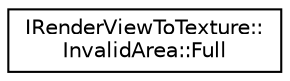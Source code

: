 digraph "Graphical Class Hierarchy"
{
 // LATEX_PDF_SIZE
  edge [fontname="Helvetica",fontsize="10",labelfontname="Helvetica",labelfontsize="10"];
  node [fontname="Helvetica",fontsize="10",shape=record];
  rankdir="LR";
  Node0 [label="IRenderViewToTexture::\lInvalidArea::Full",height=0.2,width=0.4,color="black", fillcolor="white", style="filled",URL="$structIRenderViewToTexture_1_1InvalidArea_1_1Full.html",tooltip="Full redraw."];
}
